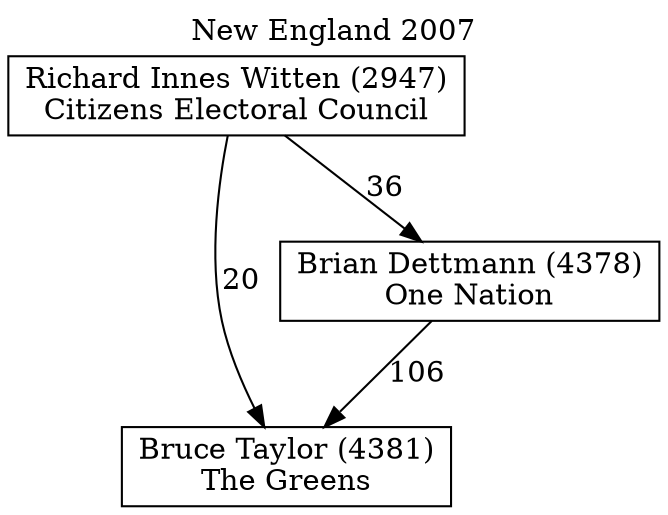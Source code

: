 // House preference flow
digraph "Bruce Taylor (4381)_New England_2007" {
	graph [label="New England 2007" labelloc=t mclimit=10]
	node [shape=box]
	"Bruce Taylor (4381)" [label="Bruce Taylor (4381)
The Greens"]
	"Brian Dettmann (4378)" [label="Brian Dettmann (4378)
One Nation"]
	"Richard Innes Witten (2947)" [label="Richard Innes Witten (2947)
Citizens Electoral Council"]
	"Bruce Taylor (4381)" [label="Bruce Taylor (4381)
The Greens"]
	"Richard Innes Witten (2947)" [label="Richard Innes Witten (2947)
Citizens Electoral Council"]
	"Richard Innes Witten (2947)" [label="Richard Innes Witten (2947)
Citizens Electoral Council"]
	"Brian Dettmann (4378)" [label="Brian Dettmann (4378)
One Nation"]
	"Richard Innes Witten (2947)" [label="Richard Innes Witten (2947)
Citizens Electoral Council"]
	"Richard Innes Witten (2947)" [label="Richard Innes Witten (2947)
Citizens Electoral Council"]
	"Brian Dettmann (4378)" -> "Bruce Taylor (4381)" [label=106]
	"Richard Innes Witten (2947)" -> "Brian Dettmann (4378)" [label=36]
	"Richard Innes Witten (2947)" -> "Bruce Taylor (4381)" [label=20]
}
